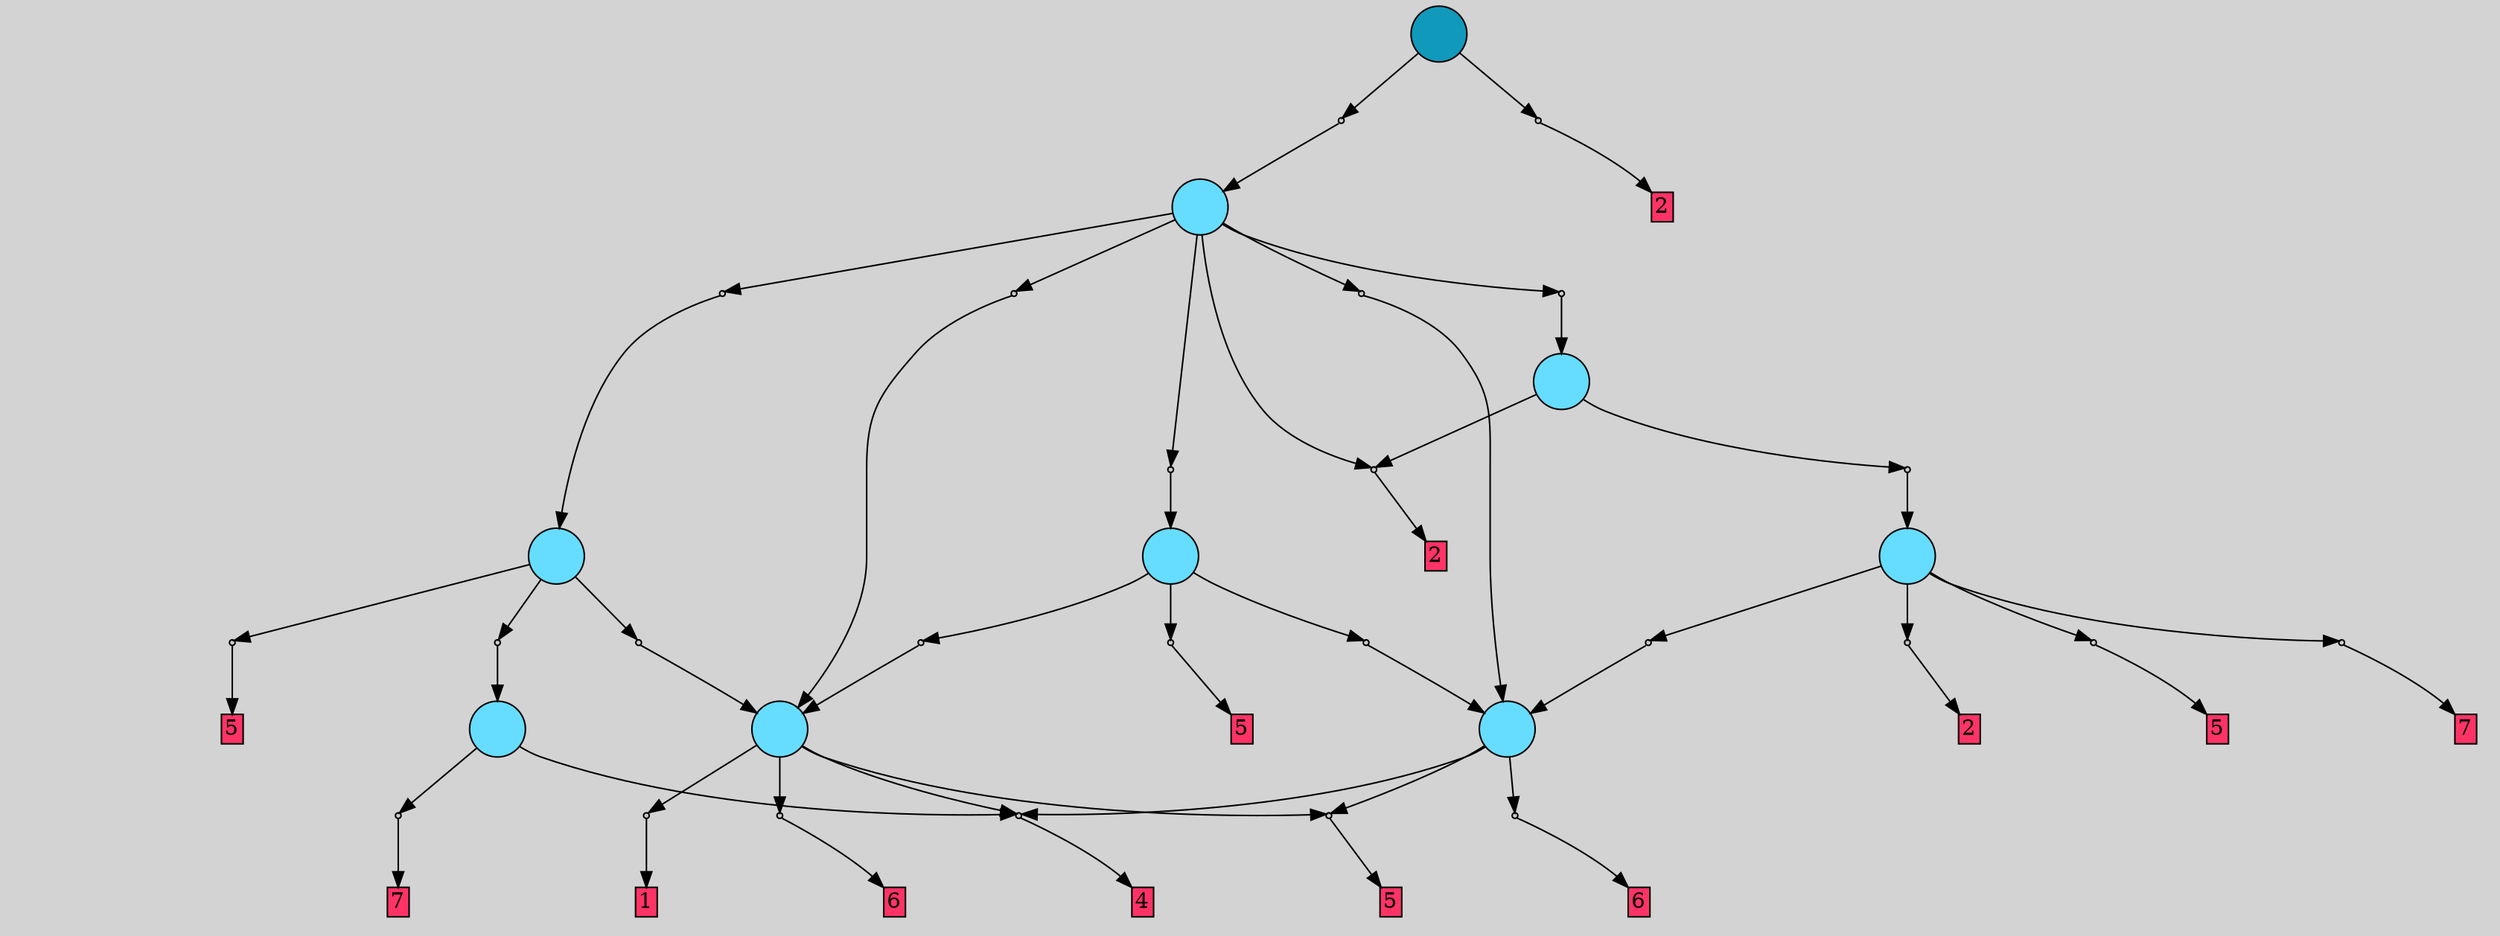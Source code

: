 // File exported with GEGELATI v1.3.1
// On the 2024-04-12 16:06:37
// With the File::TPGGraphDotExporter
digraph{
	graph[pad = "0.212, 0.055" bgcolor = lightgray]
	node[shape=circle style = filled label = ""]
		T0 [fillcolor="#66ddff"]
		T1 [fillcolor="#66ddff"]
		T2 [fillcolor="#66ddff"]
		T3 [fillcolor="#66ddff"]
		T4 [fillcolor="#66ddff"]
		T5 [fillcolor="#66ddff"]
		T6 [fillcolor="#66ddff"]
		T7 [fillcolor="#66ddff"]
		T8 [fillcolor="#1199bb"]
		P0 [fillcolor="#cccccc" shape=point] //
		I0 [shape=box style=invis label="0|0&4|0#2|6&#92;n"]
		P0 -> I0[style=invis]
		A0 [fillcolor="#ff3366" shape=box margin=0.03 width=0 height=0 label="4"]
		T0 -> P0 -> A0
		P1 [fillcolor="#cccccc" shape=point] //
		I1 [shape=box style=invis label="1|0&1|2#4|3&#92;n"]
		P1 -> I1[style=invis]
		A1 [fillcolor="#ff3366" shape=box margin=0.03 width=0 height=0 label="7"]
		T0 -> P1 -> A1
		T1 -> P0
		P2 [fillcolor="#cccccc" shape=point] //
		I2 [shape=box style=invis label="2|0&1|7#1|5&#92;n"]
		P2 -> I2[style=invis]
		A2 [fillcolor="#ff3366" shape=box margin=0.03 width=0 height=0 label="6"]
		T1 -> P2 -> A2
		P3 [fillcolor="#cccccc" shape=point] //
		I3 [shape=box style=invis label="2|0&3|5#4|6&#92;n"]
		P3 -> I3[style=invis]
		A3 [fillcolor="#ff3366" shape=box margin=0.03 width=0 height=0 label="5"]
		T1 -> P3 -> A3
		P4 [fillcolor="#cccccc" shape=point] //
		I4 [shape=box style=invis label="6|0&3|7#4|4&#92;n"]
		P4 -> I4[style=invis]
		A4 [fillcolor="#ff3366" shape=box margin=0.03 width=0 height=0 label="1"]
		T1 -> P4 -> A4
		P5 [fillcolor="#cccccc" shape=point] //
		I5 [shape=box style=invis label="2|0&3|7#1|5&#92;n"]
		P5 -> I5[style=invis]
		A5 [fillcolor="#ff3366" shape=box margin=0.03 width=0 height=0 label="6"]
		T2 -> P5 -> A5
		T2 -> P0
		T2 -> P3
		P6 [fillcolor="#cccccc" shape=point] //
		I6 [shape=box style=invis label="2|0&3|5#4|6&#92;n"]
		P6 -> I6[style=invis]
		A6 [fillcolor="#ff3366" shape=box margin=0.03 width=0 height=0 label="5"]
		T3 -> P6 -> A6
		P7 [fillcolor="#cccccc" shape=point] //
		I7 [shape=box style=invis label="6|0&1|7#1|5&#92;n"]
		P7 -> I7[style=invis]
		T3 -> P7 -> T1
		P8 [fillcolor="#cccccc" shape=point] //
		I8 [shape=box style=invis label="4|0&3|6#4|0&#92;n"]
		P8 -> I8[style=invis]
		T3 -> P8 -> T2
		P9 [fillcolor="#cccccc" shape=point] //
		I9 [shape=box style=invis label="1|0&4|2#1|5&#92;n"]
		P9 -> I9[style=invis]
		T4 -> P9 -> T2
		P10 [fillcolor="#cccccc" shape=point] //
		I10 [shape=box style=invis label="2|0&3|5#4|6&#92;n"]
		P10 -> I10[style=invis]
		A7 [fillcolor="#ff3366" shape=box margin=0.03 width=0 height=0 label="2"]
		T4 -> P10 -> A7
		P11 [fillcolor="#cccccc" shape=point] //
		I11 [shape=box style=invis label="2|0&3|5#4|7&#92;n"]
		P11 -> I11[style=invis]
		A8 [fillcolor="#ff3366" shape=box margin=0.03 width=0 height=0 label="5"]
		T4 -> P11 -> A8
		P12 [fillcolor="#cccccc" shape=point] //
		I12 [shape=box style=invis label="1|0&1|4#4|3&#92;n"]
		P12 -> I12[style=invis]
		A9 [fillcolor="#ff3366" shape=box margin=0.03 width=0 height=0 label="7"]
		T4 -> P12 -> A9
		P13 [fillcolor="#cccccc" shape=point] //
		I13 [shape=box style=invis label="7|0&2|2#3|7&#92;n"]
		P13 -> I13[style=invis]
		T5 -> P13 -> T1
		P14 [fillcolor="#cccccc" shape=point] //
		I14 [shape=box style=invis label="2|0&3|5#4|7&#92;n"]
		P14 -> I14[style=invis]
		A10 [fillcolor="#ff3366" shape=box margin=0.03 width=0 height=0 label="5"]
		T5 -> P14 -> A10
		P15 [fillcolor="#cccccc" shape=point] //
		I15 [shape=box style=invis label="2|0&3|3#4|7&#92;n"]
		P15 -> I15[style=invis]
		T5 -> P15 -> T0
		P16 [fillcolor="#cccccc" shape=point] //
		I16 [shape=box style=invis label="7|0&2|2#3|7&#92;n"]
		P16 -> I16[style=invis]
		T6 -> P16 -> T4
		P17 [fillcolor="#cccccc" shape=point] //
		I17 [shape=box style=invis label="6|0&3|5#4|6&#92;n"]
		P17 -> I17[style=invis]
		A11 [fillcolor="#ff3366" shape=box margin=0.03 width=0 height=0 label="2"]
		T6 -> P17 -> A11
		P18 [fillcolor="#cccccc" shape=point] //
		I18 [shape=box style=invis label="6|0&1|7#1|5&#92;n"]
		P18 -> I18[style=invis]
		T7 -> P18 -> T5
		P19 [fillcolor="#cccccc" shape=point] //
		I19 [shape=box style=invis label="0|0&2|3#0|0&#92;n"]
		P19 -> I19[style=invis]
		T7 -> P19 -> T2
		P20 [fillcolor="#cccccc" shape=point] //
		I20 [shape=box style=invis label="2|0&3|6#4|3&#92;n"]
		P20 -> I20[style=invis]
		T7 -> P20 -> T1
		T7 -> P17
		P21 [fillcolor="#cccccc" shape=point] //
		I21 [shape=box style=invis label="7|0&2|1#3|6&#92;n"]
		P21 -> I21[style=invis]
		T7 -> P21 -> T3
		P22 [fillcolor="#cccccc" shape=point] //
		I22 [shape=box style=invis label="2|3&2|2#1|1&#92;n2|0&3|6#0|3&#92;n"]
		P22 -> I22[style=invis]
		T7 -> P22 -> T6
		P23 [fillcolor="#cccccc" shape=point] //
		I23 [shape=box style=invis label="7|0&3|3#4|5&#92;n"]
		P23 -> I23[style=invis]
		T8 -> P23 -> T7
		P24 [fillcolor="#cccccc" shape=point] //
		I24 [shape=box style=invis label="2|0&3|5#4|6&#92;n"]
		P24 -> I24[style=invis]
		A12 [fillcolor="#ff3366" shape=box margin=0.03 width=0 height=0 label="2"]
		T8 -> P24 -> A12
		{ rank= same T8 }
}
